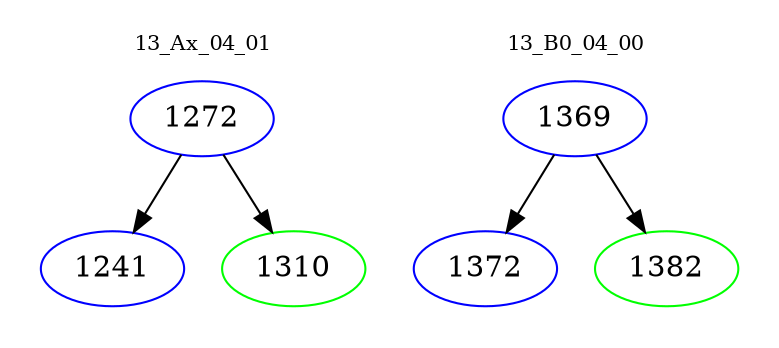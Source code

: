 digraph{
subgraph cluster_0 {
color = white
label = "13_Ax_04_01";
fontsize=10;
T0_1272 [label="1272", color="blue"]
T0_1272 -> T0_1241 [color="black"]
T0_1241 [label="1241", color="blue"]
T0_1272 -> T0_1310 [color="black"]
T0_1310 [label="1310", color="green"]
}
subgraph cluster_1 {
color = white
label = "13_B0_04_00";
fontsize=10;
T1_1369 [label="1369", color="blue"]
T1_1369 -> T1_1372 [color="black"]
T1_1372 [label="1372", color="blue"]
T1_1369 -> T1_1382 [color="black"]
T1_1382 [label="1382", color="green"]
}
}
